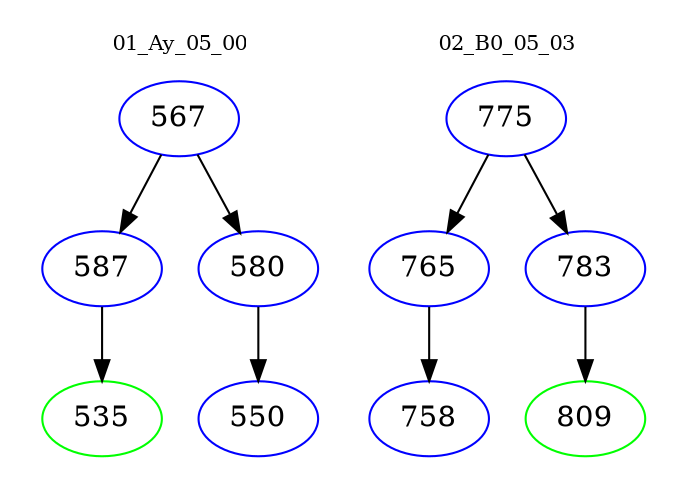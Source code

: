 digraph{
subgraph cluster_0 {
color = white
label = "01_Ay_05_00";
fontsize=10;
T0_567 [label="567", color="blue"]
T0_567 -> T0_587 [color="black"]
T0_587 [label="587", color="blue"]
T0_587 -> T0_535 [color="black"]
T0_535 [label="535", color="green"]
T0_567 -> T0_580 [color="black"]
T0_580 [label="580", color="blue"]
T0_580 -> T0_550 [color="black"]
T0_550 [label="550", color="blue"]
}
subgraph cluster_1 {
color = white
label = "02_B0_05_03";
fontsize=10;
T1_775 [label="775", color="blue"]
T1_775 -> T1_765 [color="black"]
T1_765 [label="765", color="blue"]
T1_765 -> T1_758 [color="black"]
T1_758 [label="758", color="blue"]
T1_775 -> T1_783 [color="black"]
T1_783 [label="783", color="blue"]
T1_783 -> T1_809 [color="black"]
T1_809 [label="809", color="green"]
}
}
